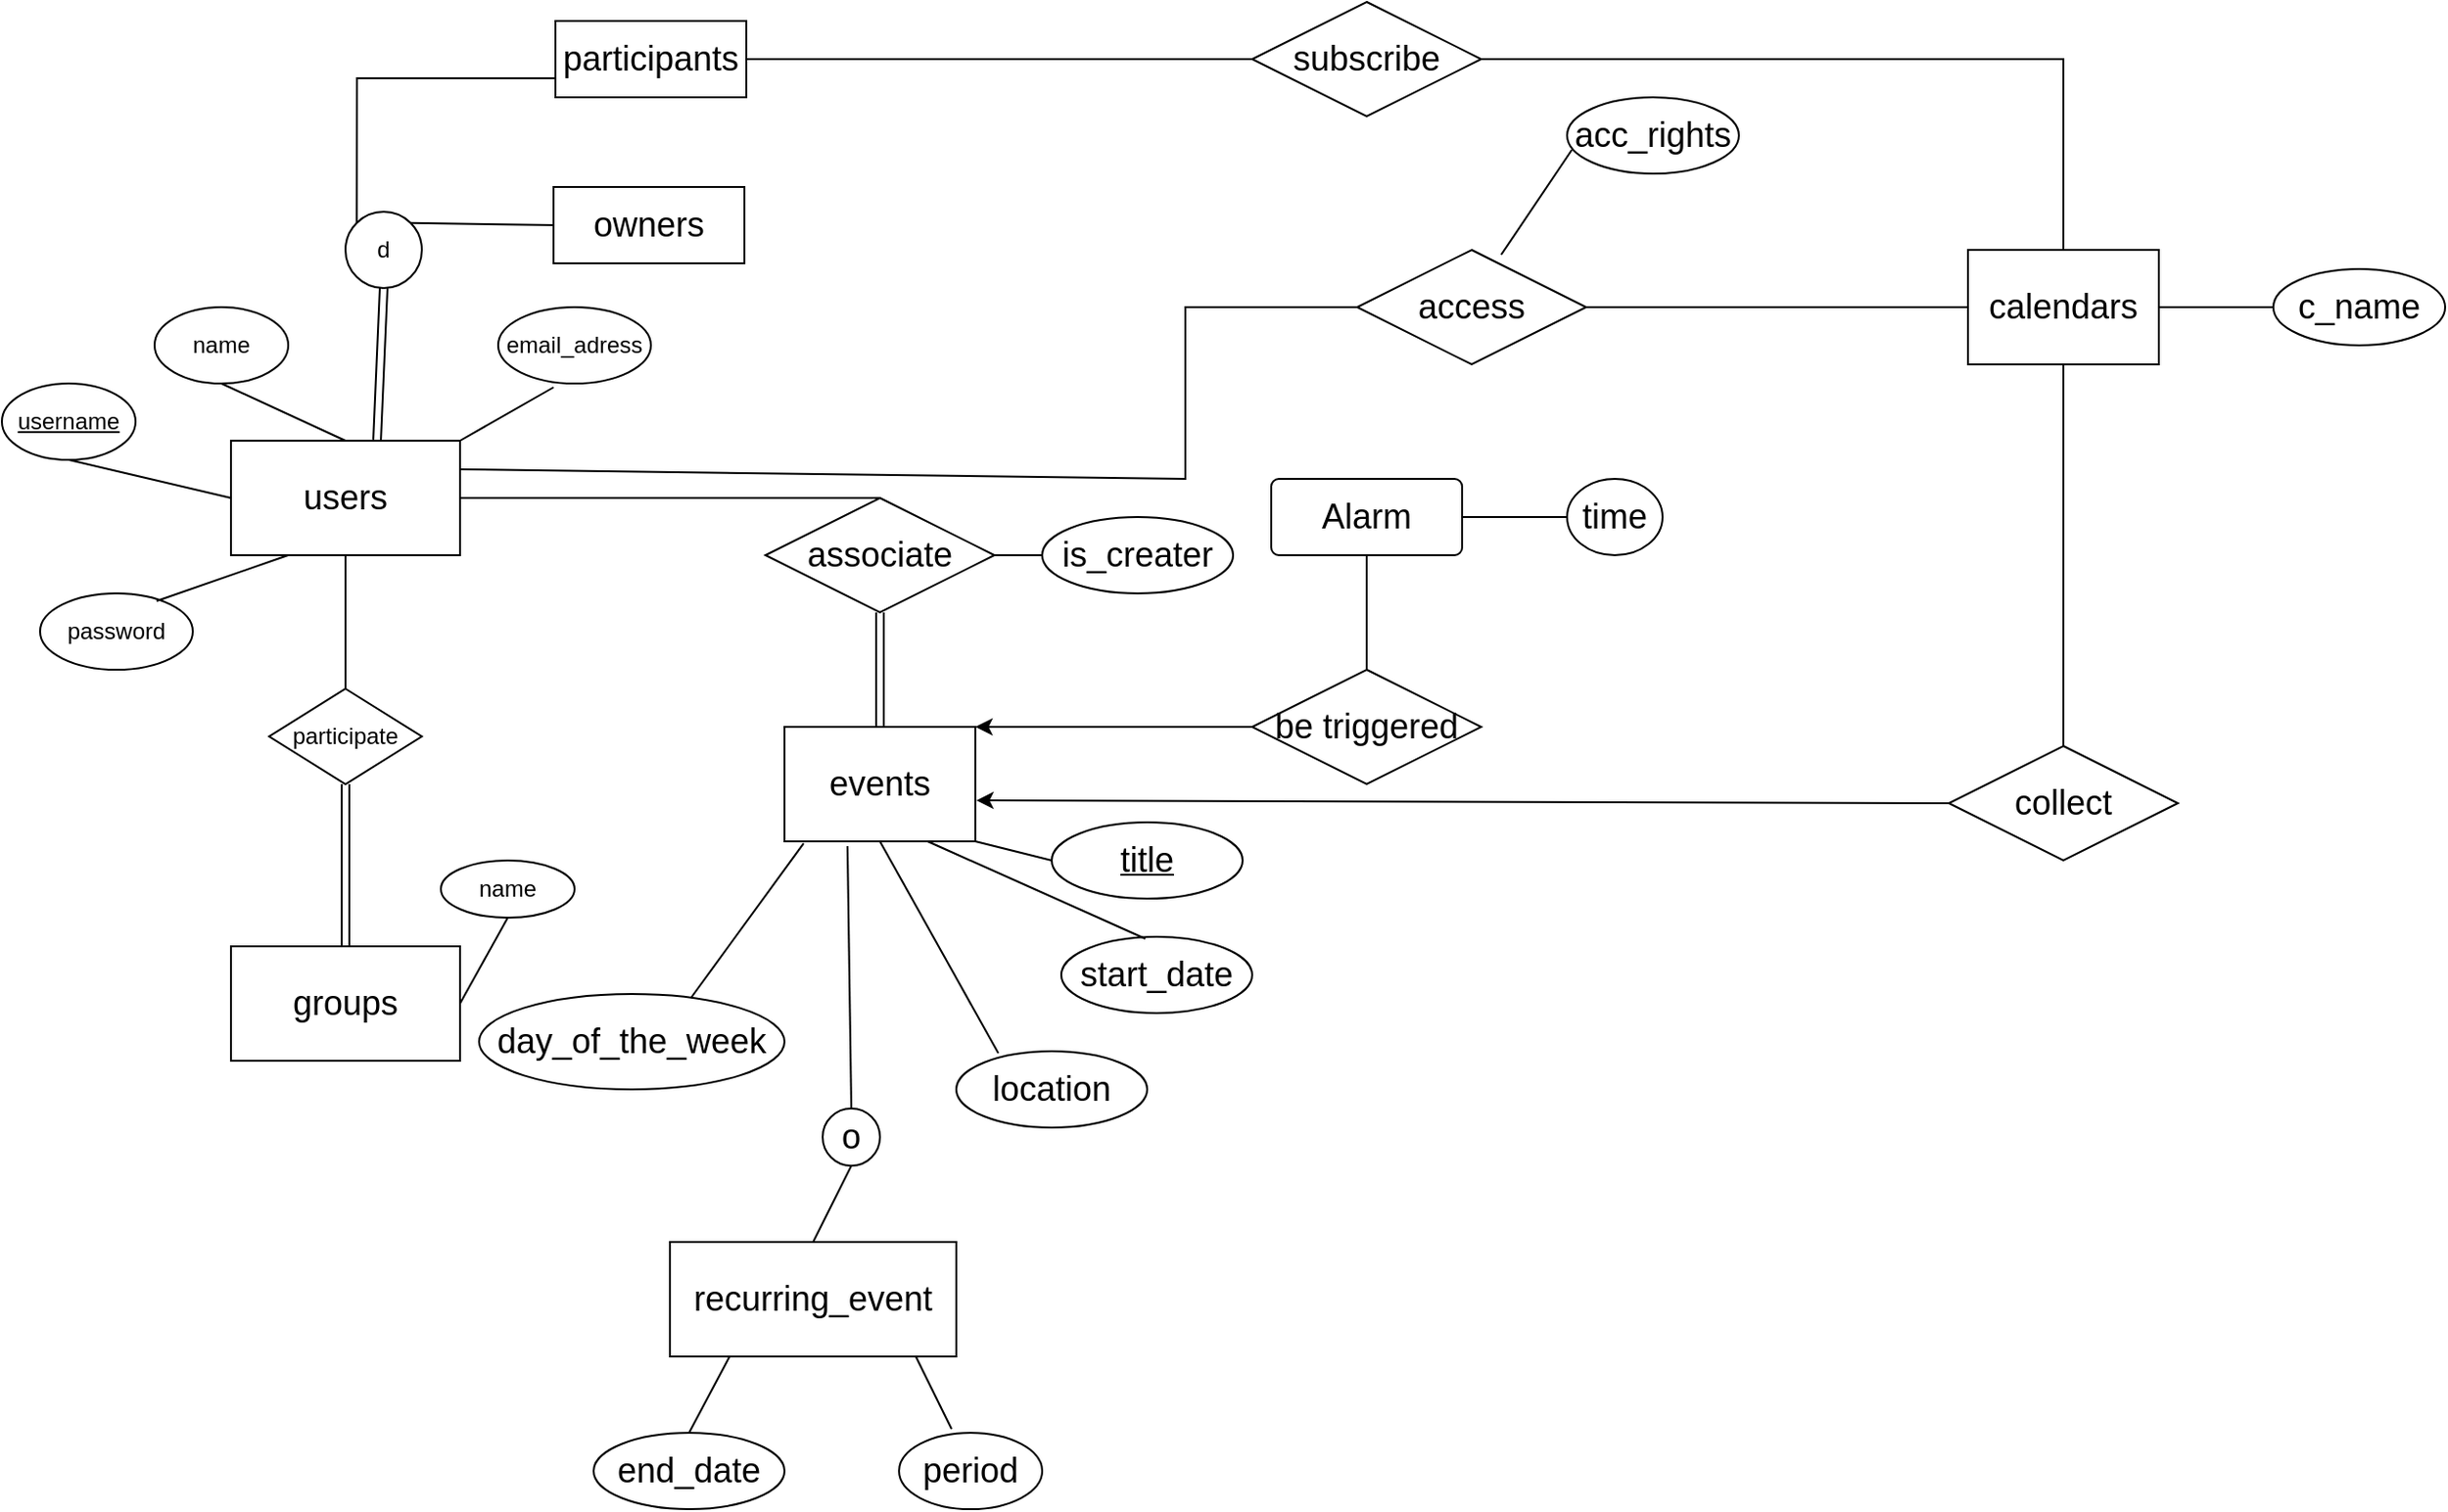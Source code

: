 <mxfile version="20.3.3" type="github">
  <diagram id="R2lEEEUBdFMjLlhIrx00" name="Page-1">
    <mxGraphModel dx="1796" dy="1689" grid="1" gridSize="10" guides="1" tooltips="1" connect="1" arrows="1" fold="1" page="1" pageScale="1" pageWidth="850" pageHeight="1100" math="0" shadow="0" extFonts="Permanent Marker^https://fonts.googleapis.com/css?family=Permanent+Marker">
      <root>
        <mxCell id="0" />
        <mxCell id="1" parent="0" />
        <mxCell id="HrpYlR0Sw-WBSM7qd5Lc-1" value="name" style="ellipse;whiteSpace=wrap;html=1;" vertex="1" parent="1">
          <mxGeometry x="-100" y="60" width="70" height="40" as="geometry" />
        </mxCell>
        <mxCell id="HrpYlR0Sw-WBSM7qd5Lc-2" value="&lt;font style=&quot;font-size: 18px;&quot;&gt;users&lt;/font&gt;" style="rounded=0;whiteSpace=wrap;html=1;" vertex="1" parent="1">
          <mxGeometry x="-60" y="130" width="120" height="60" as="geometry" />
        </mxCell>
        <mxCell id="HrpYlR0Sw-WBSM7qd5Lc-3" value="email_adress" style="ellipse;whiteSpace=wrap;html=1;" vertex="1" parent="1">
          <mxGeometry x="80" y="60" width="80" height="40" as="geometry" />
        </mxCell>
        <mxCell id="HrpYlR0Sw-WBSM7qd5Lc-4" value="&lt;u&gt;username&lt;/u&gt;" style="ellipse;whiteSpace=wrap;html=1;" vertex="1" parent="1">
          <mxGeometry x="-180" y="100" width="70" height="40" as="geometry" />
        </mxCell>
        <mxCell id="HrpYlR0Sw-WBSM7qd5Lc-5" value="password" style="ellipse;whiteSpace=wrap;html=1;" vertex="1" parent="1">
          <mxGeometry x="-160" y="210" width="80" height="40" as="geometry" />
        </mxCell>
        <mxCell id="HrpYlR0Sw-WBSM7qd5Lc-6" value="" style="endArrow=none;html=1;rounded=0;exitX=0.763;exitY=0.1;exitDx=0;exitDy=0;exitPerimeter=0;entryX=0.25;entryY=1;entryDx=0;entryDy=0;" edge="1" parent="1" source="HrpYlR0Sw-WBSM7qd5Lc-5" target="HrpYlR0Sw-WBSM7qd5Lc-2">
          <mxGeometry width="50" height="50" relative="1" as="geometry">
            <mxPoint x="-20" y="250" as="sourcePoint" />
            <mxPoint x="30" y="200" as="targetPoint" />
          </mxGeometry>
        </mxCell>
        <mxCell id="HrpYlR0Sw-WBSM7qd5Lc-7" value="" style="endArrow=none;html=1;rounded=0;entryX=0.5;entryY=1;entryDx=0;entryDy=0;exitX=0;exitY=0.5;exitDx=0;exitDy=0;" edge="1" parent="1" source="HrpYlR0Sw-WBSM7qd5Lc-2" target="HrpYlR0Sw-WBSM7qd5Lc-4">
          <mxGeometry width="50" height="50" relative="1" as="geometry">
            <mxPoint x="-100" y="230" as="sourcePoint" />
            <mxPoint x="-50" y="180" as="targetPoint" />
          </mxGeometry>
        </mxCell>
        <mxCell id="HrpYlR0Sw-WBSM7qd5Lc-10" value="" style="endArrow=none;html=1;rounded=0;entryX=0.5;entryY=1;entryDx=0;entryDy=0;exitX=0.5;exitY=0;exitDx=0;exitDy=0;" edge="1" parent="1" source="HrpYlR0Sw-WBSM7qd5Lc-2" target="HrpYlR0Sw-WBSM7qd5Lc-1">
          <mxGeometry width="50" height="50" relative="1" as="geometry">
            <mxPoint x="180" y="250" as="sourcePoint" />
            <mxPoint x="230" y="200" as="targetPoint" />
          </mxGeometry>
        </mxCell>
        <mxCell id="HrpYlR0Sw-WBSM7qd5Lc-11" value="" style="endArrow=none;html=1;rounded=0;entryX=0.363;entryY=1.05;entryDx=0;entryDy=0;entryPerimeter=0;exitX=1;exitY=0;exitDx=0;exitDy=0;" edge="1" parent="1" source="HrpYlR0Sw-WBSM7qd5Lc-2" target="HrpYlR0Sw-WBSM7qd5Lc-3">
          <mxGeometry width="50" height="50" relative="1" as="geometry">
            <mxPoint x="170" y="190" as="sourcePoint" />
            <mxPoint x="220" y="140" as="targetPoint" />
          </mxGeometry>
        </mxCell>
        <mxCell id="HrpYlR0Sw-WBSM7qd5Lc-12" value="&lt;font style=&quot;font-size: 18px;&quot;&gt;groups&lt;/font&gt;" style="rounded=0;whiteSpace=wrap;html=1;" vertex="1" parent="1">
          <mxGeometry x="-60" y="395" width="120" height="60" as="geometry" />
        </mxCell>
        <mxCell id="HrpYlR0Sw-WBSM7qd5Lc-13" value="name" style="ellipse;whiteSpace=wrap;html=1;" vertex="1" parent="1">
          <mxGeometry x="50" y="350" width="70" height="30" as="geometry" />
        </mxCell>
        <mxCell id="HrpYlR0Sw-WBSM7qd5Lc-14" value="" style="endArrow=none;html=1;rounded=0;entryX=0.5;entryY=1;entryDx=0;entryDy=0;exitX=1;exitY=0.5;exitDx=0;exitDy=0;" edge="1" parent="1" source="HrpYlR0Sw-WBSM7qd5Lc-12" target="HrpYlR0Sw-WBSM7qd5Lc-13">
          <mxGeometry width="50" height="50" relative="1" as="geometry">
            <mxPoint x="250" y="340" as="sourcePoint" />
            <mxPoint x="300" y="290" as="targetPoint" />
          </mxGeometry>
        </mxCell>
        <mxCell id="HrpYlR0Sw-WBSM7qd5Lc-15" value="participate" style="rhombus;whiteSpace=wrap;html=1;" vertex="1" parent="1">
          <mxGeometry x="-40" y="260" width="80" height="50" as="geometry" />
        </mxCell>
        <mxCell id="HrpYlR0Sw-WBSM7qd5Lc-17" value="&lt;font style=&quot;font-size: 18px;&quot;&gt;events&lt;/font&gt;" style="rounded=0;whiteSpace=wrap;html=1;" vertex="1" parent="1">
          <mxGeometry x="230" y="280" width="100" height="60" as="geometry" />
        </mxCell>
        <mxCell id="HrpYlR0Sw-WBSM7qd5Lc-19" value="" style="endArrow=none;html=1;rounded=0;exitX=0.5;exitY=1;exitDx=0;exitDy=0;entryX=0.5;entryY=0;entryDx=0;entryDy=0;" edge="1" parent="1" source="HrpYlR0Sw-WBSM7qd5Lc-2" target="HrpYlR0Sw-WBSM7qd5Lc-15">
          <mxGeometry width="50" height="50" relative="1" as="geometry">
            <mxPoint x="90" y="270" as="sourcePoint" />
            <mxPoint x="140" y="220" as="targetPoint" />
          </mxGeometry>
        </mxCell>
        <mxCell id="HrpYlR0Sw-WBSM7qd5Lc-20" value="" style="shape=link;html=1;rounded=0;entryX=0.5;entryY=0;entryDx=0;entryDy=0;exitX=0.5;exitY=1;exitDx=0;exitDy=0;" edge="1" parent="1" source="HrpYlR0Sw-WBSM7qd5Lc-15" target="HrpYlR0Sw-WBSM7qd5Lc-12">
          <mxGeometry width="100" relative="1" as="geometry">
            <mxPoint x="25" y="350" as="sourcePoint" />
            <mxPoint x="75" y="350" as="targetPoint" />
          </mxGeometry>
        </mxCell>
        <mxCell id="HrpYlR0Sw-WBSM7qd5Lc-32" value="" style="shape=link;html=1;rounded=0;fontSize=18;entryX=0.5;entryY=0;entryDx=0;entryDy=0;exitX=0.5;exitY=1;exitDx=0;exitDy=0;" edge="1" parent="1" source="HrpYlR0Sw-WBSM7qd5Lc-44" target="HrpYlR0Sw-WBSM7qd5Lc-17">
          <mxGeometry relative="1" as="geometry">
            <mxPoint x="330" y="380" as="sourcePoint" />
            <mxPoint x="490" y="380" as="targetPoint" />
          </mxGeometry>
        </mxCell>
        <mxCell id="HrpYlR0Sw-WBSM7qd5Lc-35" value="period" style="ellipse;whiteSpace=wrap;html=1;align=center;fontSize=18;" vertex="1" parent="1">
          <mxGeometry x="290" y="650" width="75" height="40" as="geometry" />
        </mxCell>
        <mxCell id="HrpYlR0Sw-WBSM7qd5Lc-36" value="" style="endArrow=none;html=1;rounded=0;fontSize=18;entryX=0.367;entryY=-0.05;entryDx=0;entryDy=0;entryPerimeter=0;exitX=0.857;exitY=0.992;exitDx=0;exitDy=0;exitPerimeter=0;" edge="1" parent="1" source="HrpYlR0Sw-WBSM7qd5Lc-57" target="HrpYlR0Sw-WBSM7qd5Lc-35">
          <mxGeometry relative="1" as="geometry">
            <mxPoint x="200" y="620" as="sourcePoint" />
            <mxPoint x="640" y="190" as="targetPoint" />
          </mxGeometry>
        </mxCell>
        <mxCell id="HrpYlR0Sw-WBSM7qd5Lc-37" value="&lt;u&gt;title&lt;/u&gt;" style="ellipse;whiteSpace=wrap;html=1;align=center;fontSize=18;" vertex="1" parent="1">
          <mxGeometry x="370" y="330" width="100" height="40" as="geometry" />
        </mxCell>
        <mxCell id="HrpYlR0Sw-WBSM7qd5Lc-38" value="" style="endArrow=none;html=1;rounded=0;fontSize=18;exitX=1;exitY=1;exitDx=0;exitDy=0;entryX=0;entryY=0.5;entryDx=0;entryDy=0;" edge="1" parent="1" source="HrpYlR0Sw-WBSM7qd5Lc-17" target="HrpYlR0Sw-WBSM7qd5Lc-37">
          <mxGeometry relative="1" as="geometry">
            <mxPoint x="520" y="430" as="sourcePoint" />
            <mxPoint x="680" y="430" as="targetPoint" />
          </mxGeometry>
        </mxCell>
        <mxCell id="HrpYlR0Sw-WBSM7qd5Lc-40" value="location" style="ellipse;whiteSpace=wrap;html=1;align=center;fontSize=18;" vertex="1" parent="1">
          <mxGeometry x="320" y="450" width="100" height="40" as="geometry" />
        </mxCell>
        <mxCell id="HrpYlR0Sw-WBSM7qd5Lc-41" value="" style="endArrow=none;html=1;rounded=0;fontSize=18;entryX=0.22;entryY=0.025;entryDx=0;entryDy=0;entryPerimeter=0;exitX=0.5;exitY=1;exitDx=0;exitDy=0;" edge="1" parent="1" source="HrpYlR0Sw-WBSM7qd5Lc-17" target="HrpYlR0Sw-WBSM7qd5Lc-40">
          <mxGeometry width="50" height="50" relative="1" as="geometry">
            <mxPoint x="150" y="580" as="sourcePoint" />
            <mxPoint x="200" y="530" as="targetPoint" />
          </mxGeometry>
        </mxCell>
        <mxCell id="HrpYlR0Sw-WBSM7qd5Lc-42" value="is_creater" style="ellipse;whiteSpace=wrap;html=1;fontSize=18;" vertex="1" parent="1">
          <mxGeometry x="365" y="170" width="100" height="40" as="geometry" />
        </mxCell>
        <mxCell id="HrpYlR0Sw-WBSM7qd5Lc-43" value="" style="endArrow=none;html=1;rounded=0;fontSize=18;exitX=1;exitY=0.5;exitDx=0;exitDy=0;entryX=0;entryY=0.5;entryDx=0;entryDy=0;" edge="1" parent="1" source="HrpYlR0Sw-WBSM7qd5Lc-44" target="HrpYlR0Sw-WBSM7qd5Lc-42">
          <mxGeometry width="50" height="50" relative="1" as="geometry">
            <mxPoint x="450" y="330" as="sourcePoint" />
            <mxPoint x="520" y="240" as="targetPoint" />
          </mxGeometry>
        </mxCell>
        <mxCell id="HrpYlR0Sw-WBSM7qd5Lc-44" value="associate" style="shape=rhombus;perimeter=rhombusPerimeter;whiteSpace=wrap;html=1;align=center;fontSize=18;" vertex="1" parent="1">
          <mxGeometry x="220" y="160" width="120" height="60" as="geometry" />
        </mxCell>
        <mxCell id="HrpYlR0Sw-WBSM7qd5Lc-46" value="" style="endArrow=none;html=1;rounded=0;fontSize=18;entryX=1;entryY=0.5;entryDx=0;entryDy=0;exitX=0.5;exitY=0;exitDx=0;exitDy=0;" edge="1" parent="1" source="HrpYlR0Sw-WBSM7qd5Lc-44" target="HrpYlR0Sw-WBSM7qd5Lc-2">
          <mxGeometry width="50" height="50" relative="1" as="geometry">
            <mxPoint x="210" y="310" as="sourcePoint" />
            <mxPoint x="260" y="260" as="targetPoint" />
          </mxGeometry>
        </mxCell>
        <mxCell id="HrpYlR0Sw-WBSM7qd5Lc-49" value="day_of_the_week" style="ellipse;whiteSpace=wrap;html=1;align=center;fontSize=18;" vertex="1" parent="1">
          <mxGeometry x="70" y="420" width="160" height="50" as="geometry" />
        </mxCell>
        <mxCell id="HrpYlR0Sw-WBSM7qd5Lc-50" value="" style="endArrow=none;html=1;rounded=0;fontSize=18;exitX=0.694;exitY=0.04;exitDx=0;exitDy=0;exitPerimeter=0;entryX=0.1;entryY=1.017;entryDx=0;entryDy=0;entryPerimeter=0;" edge="1" parent="1" source="HrpYlR0Sw-WBSM7qd5Lc-49" target="HrpYlR0Sw-WBSM7qd5Lc-17">
          <mxGeometry relative="1" as="geometry">
            <mxPoint x="30" y="490" as="sourcePoint" />
            <mxPoint x="190" y="490" as="targetPoint" />
          </mxGeometry>
        </mxCell>
        <mxCell id="HrpYlR0Sw-WBSM7qd5Lc-51" value="end_date" style="ellipse;whiteSpace=wrap;html=1;align=center;fontSize=18;" vertex="1" parent="1">
          <mxGeometry x="130" y="650" width="100" height="40" as="geometry" />
        </mxCell>
        <mxCell id="HrpYlR0Sw-WBSM7qd5Lc-52" value="" style="endArrow=none;html=1;rounded=0;fontSize=18;exitX=0.5;exitY=0;exitDx=0;exitDy=0;entryX=0.21;entryY=0.992;entryDx=0;entryDy=0;entryPerimeter=0;" edge="1" parent="1" source="HrpYlR0Sw-WBSM7qd5Lc-51" target="HrpYlR0Sw-WBSM7qd5Lc-57">
          <mxGeometry relative="1" as="geometry">
            <mxPoint x="120" y="410" as="sourcePoint" />
            <mxPoint x="140" y="550" as="targetPoint" />
          </mxGeometry>
        </mxCell>
        <mxCell id="HrpYlR0Sw-WBSM7qd5Lc-53" value="start_date" style="ellipse;whiteSpace=wrap;html=1;align=center;fontSize=18;" vertex="1" parent="1">
          <mxGeometry x="375" y="390" width="100" height="40" as="geometry" />
        </mxCell>
        <mxCell id="HrpYlR0Sw-WBSM7qd5Lc-57" value="&lt;font style=&quot;font-size: 18px;&quot;&gt;recurring_event&lt;/font&gt;" style="rounded=0;whiteSpace=wrap;html=1;" vertex="1" parent="1">
          <mxGeometry x="170" y="550" width="150" height="60" as="geometry" />
        </mxCell>
        <mxCell id="HrpYlR0Sw-WBSM7qd5Lc-61" value="" style="endArrow=none;html=1;rounded=0;fontSize=18;exitX=0.75;exitY=1;exitDx=0;exitDy=0;entryX=0.44;entryY=0.025;entryDx=0;entryDy=0;entryPerimeter=0;" edge="1" parent="1" source="HrpYlR0Sw-WBSM7qd5Lc-17" target="HrpYlR0Sw-WBSM7qd5Lc-53">
          <mxGeometry relative="1" as="geometry">
            <mxPoint x="510" y="550" as="sourcePoint" />
            <mxPoint x="670" y="550" as="targetPoint" />
          </mxGeometry>
        </mxCell>
        <mxCell id="HrpYlR0Sw-WBSM7qd5Lc-70" value="" style="endArrow=none;html=1;rounded=0;fontSize=18;exitX=0.5;exitY=0;exitDx=0;exitDy=0;entryX=0.5;entryY=1;entryDx=0;entryDy=0;" edge="1" parent="1" source="HrpYlR0Sw-WBSM7qd5Lc-57" target="HrpYlR0Sw-WBSM7qd5Lc-71">
          <mxGeometry width="50" height="50" relative="1" as="geometry">
            <mxPoint x="120" y="680" as="sourcePoint" />
            <mxPoint x="210" y="690" as="targetPoint" />
          </mxGeometry>
        </mxCell>
        <mxCell id="HrpYlR0Sw-WBSM7qd5Lc-71" value="o" style="ellipse;whiteSpace=wrap;html=1;align=center;fontSize=18;" vertex="1" parent="1">
          <mxGeometry x="250" y="480" width="30" height="30" as="geometry" />
        </mxCell>
        <mxCell id="HrpYlR0Sw-WBSM7qd5Lc-72" value="" style="endArrow=none;html=1;rounded=0;fontSize=18;entryX=0.33;entryY=1.042;entryDx=0;entryDy=0;entryPerimeter=0;exitX=0.5;exitY=0;exitDx=0;exitDy=0;" edge="1" parent="1" source="HrpYlR0Sw-WBSM7qd5Lc-71" target="HrpYlR0Sw-WBSM7qd5Lc-17">
          <mxGeometry width="50" height="50" relative="1" as="geometry">
            <mxPoint x="90" y="680" as="sourcePoint" />
            <mxPoint x="140" y="630" as="targetPoint" />
          </mxGeometry>
        </mxCell>
        <mxCell id="HrpYlR0Sw-WBSM7qd5Lc-77" value="be triggered" style="shape=rhombus;perimeter=rhombusPerimeter;whiteSpace=wrap;html=1;align=center;labelBackgroundColor=none;fontSize=18;" vertex="1" parent="1">
          <mxGeometry x="475" y="250" width="120" height="60" as="geometry" />
        </mxCell>
        <mxCell id="HrpYlR0Sw-WBSM7qd5Lc-80" value="" style="endArrow=none;html=1;rounded=0;fontSize=18;entryX=0.5;entryY=1;entryDx=0;entryDy=0;exitX=0.5;exitY=0;exitDx=0;exitDy=0;" edge="1" parent="1" source="HrpYlR0Sw-WBSM7qd5Lc-77" target="HrpYlR0Sw-WBSM7qd5Lc-82">
          <mxGeometry relative="1" as="geometry">
            <mxPoint x="610" y="220" as="sourcePoint" />
            <mxPoint x="530" y="215" as="targetPoint" />
          </mxGeometry>
        </mxCell>
        <mxCell id="HrpYlR0Sw-WBSM7qd5Lc-82" value="Alarm" style="rounded=1;arcSize=10;whiteSpace=wrap;html=1;align=center;labelBackgroundColor=none;fontSize=18;fillColor=none;" vertex="1" parent="1">
          <mxGeometry x="485" y="150" width="100" height="40" as="geometry" />
        </mxCell>
        <mxCell id="HrpYlR0Sw-WBSM7qd5Lc-84" value="time" style="ellipse;whiteSpace=wrap;html=1;labelBackgroundColor=none;fontSize=18;fillColor=none;" vertex="1" parent="1">
          <mxGeometry x="640" y="150" width="50" height="40" as="geometry" />
        </mxCell>
        <mxCell id="HrpYlR0Sw-WBSM7qd5Lc-85" value="" style="endArrow=none;html=1;rounded=0;fontSize=18;exitX=1;exitY=0.5;exitDx=0;exitDy=0;entryX=0;entryY=0.5;entryDx=0;entryDy=0;" edge="1" parent="1" source="HrpYlR0Sw-WBSM7qd5Lc-82" target="HrpYlR0Sw-WBSM7qd5Lc-84">
          <mxGeometry width="50" height="50" relative="1" as="geometry">
            <mxPoint x="620" y="280" as="sourcePoint" />
            <mxPoint x="670" y="230" as="targetPoint" />
          </mxGeometry>
        </mxCell>
        <mxCell id="HrpYlR0Sw-WBSM7qd5Lc-86" value="" style="endArrow=classic;html=1;rounded=0;fontSize=18;entryX=1;entryY=0;entryDx=0;entryDy=0;exitX=0;exitY=0.5;exitDx=0;exitDy=0;" edge="1" parent="1" source="HrpYlR0Sw-WBSM7qd5Lc-77" target="HrpYlR0Sw-WBSM7qd5Lc-17">
          <mxGeometry width="50" height="50" relative="1" as="geometry">
            <mxPoint x="380" y="310" as="sourcePoint" />
            <mxPoint x="430" y="260" as="targetPoint" />
          </mxGeometry>
        </mxCell>
        <mxCell id="HrpYlR0Sw-WBSM7qd5Lc-92" value="&lt;span style=&quot;font-size: 18px;&quot;&gt;calendars&lt;/span&gt;" style="rounded=0;whiteSpace=wrap;html=1;" vertex="1" parent="1">
          <mxGeometry x="850" y="30" width="100" height="60" as="geometry" />
        </mxCell>
        <mxCell id="HrpYlR0Sw-WBSM7qd5Lc-95" value="collect" style="shape=rhombus;perimeter=rhombusPerimeter;whiteSpace=wrap;html=1;align=center;labelBackgroundColor=none;fontSize=18;fillColor=none;" vertex="1" parent="1">
          <mxGeometry x="840" y="290" width="120" height="60" as="geometry" />
        </mxCell>
        <mxCell id="HrpYlR0Sw-WBSM7qd5Lc-99" value="" style="endArrow=none;html=1;rounded=0;fontSize=18;entryX=0.5;entryY=1;entryDx=0;entryDy=0;exitX=0.5;exitY=0;exitDx=0;exitDy=0;" edge="1" parent="1" source="HrpYlR0Sw-WBSM7qd5Lc-95" target="HrpYlR0Sw-WBSM7qd5Lc-92">
          <mxGeometry relative="1" as="geometry">
            <mxPoint x="900" y="280" as="sourcePoint" />
            <mxPoint x="900" y="350" as="targetPoint" />
          </mxGeometry>
        </mxCell>
        <mxCell id="HrpYlR0Sw-WBSM7qd5Lc-100" value="" style="endArrow=classic;html=1;rounded=0;fontSize=18;entryX=1.005;entryY=0.642;entryDx=0;entryDy=0;exitX=0;exitY=0.5;exitDx=0;exitDy=0;entryPerimeter=0;" edge="1" parent="1" source="HrpYlR0Sw-WBSM7qd5Lc-95" target="HrpYlR0Sw-WBSM7qd5Lc-17">
          <mxGeometry width="50" height="50" relative="1" as="geometry">
            <mxPoint x="540" y="480" as="sourcePoint" />
            <mxPoint x="590" y="430" as="targetPoint" />
          </mxGeometry>
        </mxCell>
        <mxCell id="HrpYlR0Sw-WBSM7qd5Lc-103" value="" style="endArrow=none;html=1;rounded=0;fontSize=18;exitX=1;exitY=0.25;exitDx=0;exitDy=0;entryX=0;entryY=0.5;entryDx=0;entryDy=0;" edge="1" parent="1" source="HrpYlR0Sw-WBSM7qd5Lc-2" target="HrpYlR0Sw-WBSM7qd5Lc-104">
          <mxGeometry width="50" height="50" relative="1" as="geometry">
            <mxPoint x="290" y="120" as="sourcePoint" />
            <mxPoint x="530" y="60" as="targetPoint" />
            <Array as="points">
              <mxPoint x="440" y="150" />
              <mxPoint x="440" y="60" />
            </Array>
          </mxGeometry>
        </mxCell>
        <mxCell id="HrpYlR0Sw-WBSM7qd5Lc-104" value="access" style="shape=rhombus;perimeter=rhombusPerimeter;whiteSpace=wrap;html=1;align=center;labelBackgroundColor=none;fontSize=18;" vertex="1" parent="1">
          <mxGeometry x="530" y="30" width="120" height="60" as="geometry" />
        </mxCell>
        <mxCell id="HrpYlR0Sw-WBSM7qd5Lc-108" value="c_name" style="ellipse;whiteSpace=wrap;html=1;labelBackgroundColor=none;fontSize=18;fillColor=none;" vertex="1" parent="1">
          <mxGeometry x="1010" y="40" width="90" height="40" as="geometry" />
        </mxCell>
        <mxCell id="HrpYlR0Sw-WBSM7qd5Lc-109" value="" style="endArrow=none;html=1;rounded=0;fontSize=18;exitX=1;exitY=0.5;exitDx=0;exitDy=0;entryX=0;entryY=0.5;entryDx=0;entryDy=0;" edge="1" parent="1" source="HrpYlR0Sw-WBSM7qd5Lc-92" target="HrpYlR0Sw-WBSM7qd5Lc-108">
          <mxGeometry width="50" height="50" relative="1" as="geometry">
            <mxPoint x="950" y="10" as="sourcePoint" />
            <mxPoint x="1000" y="-40" as="targetPoint" />
          </mxGeometry>
        </mxCell>
        <mxCell id="HrpYlR0Sw-WBSM7qd5Lc-110" value="acc_rights" style="ellipse;whiteSpace=wrap;html=1;labelBackgroundColor=none;fontSize=18;fillColor=none;" vertex="1" parent="1">
          <mxGeometry x="640" y="-50" width="90" height="40" as="geometry" />
        </mxCell>
        <mxCell id="HrpYlR0Sw-WBSM7qd5Lc-111" value="" style="endArrow=none;html=1;rounded=0;fontSize=18;entryX=0.028;entryY=0.688;entryDx=0;entryDy=0;entryPerimeter=0;exitX=0.629;exitY=0.042;exitDx=0;exitDy=0;exitPerimeter=0;" edge="1" parent="1" source="HrpYlR0Sw-WBSM7qd5Lc-104" target="HrpYlR0Sw-WBSM7qd5Lc-110">
          <mxGeometry width="50" height="50" relative="1" as="geometry">
            <mxPoint x="800" y="40" as="sourcePoint" />
            <mxPoint x="850" y="-10" as="targetPoint" />
          </mxGeometry>
        </mxCell>
        <mxCell id="HrpYlR0Sw-WBSM7qd5Lc-113" value="" style="endArrow=none;html=1;rounded=0;fontSize=18;exitX=1;exitY=0.5;exitDx=0;exitDy=0;entryX=0;entryY=0.5;entryDx=0;entryDy=0;" edge="1" parent="1" source="HrpYlR0Sw-WBSM7qd5Lc-104" target="HrpYlR0Sw-WBSM7qd5Lc-92">
          <mxGeometry width="50" height="50" relative="1" as="geometry">
            <mxPoint x="700" y="140" as="sourcePoint" />
            <mxPoint x="750" y="90" as="targetPoint" />
          </mxGeometry>
        </mxCell>
        <mxCell id="HrpYlR0Sw-WBSM7qd5Lc-115" value="participants" style="whiteSpace=wrap;html=1;align=center;labelBackgroundColor=none;fontSize=18;fillColor=none;" vertex="1" parent="1">
          <mxGeometry x="110" y="-90" width="100" height="40" as="geometry" />
        </mxCell>
        <mxCell id="HrpYlR0Sw-WBSM7qd5Lc-116" value="owners" style="whiteSpace=wrap;html=1;align=center;labelBackgroundColor=none;fontSize=18;fillColor=none;" vertex="1" parent="1">
          <mxGeometry x="109" y="-3" width="100" height="40" as="geometry" />
        </mxCell>
        <mxCell id="HrpYlR0Sw-WBSM7qd5Lc-117" value="d" style="ellipse;whiteSpace=wrap;html=1;" vertex="1" parent="1">
          <mxGeometry y="10" width="40" height="40" as="geometry" />
        </mxCell>
        <mxCell id="HrpYlR0Sw-WBSM7qd5Lc-120" value="" style="shape=link;html=1;rounded=0;fontSize=18;exitX=0.5;exitY=1;exitDx=0;exitDy=0;entryX=0.638;entryY=-0.008;entryDx=0;entryDy=0;entryPerimeter=0;" edge="1" parent="1" source="HrpYlR0Sw-WBSM7qd5Lc-117" target="HrpYlR0Sw-WBSM7qd5Lc-2">
          <mxGeometry relative="1" as="geometry">
            <mxPoint x="120" y="60" as="sourcePoint" />
            <mxPoint x="280" y="60" as="targetPoint" />
          </mxGeometry>
        </mxCell>
        <mxCell id="HrpYlR0Sw-WBSM7qd5Lc-122" value="" style="endArrow=none;html=1;rounded=0;fontSize=18;exitX=0;exitY=0.75;exitDx=0;exitDy=0;entryX=0;entryY=0;entryDx=0;entryDy=0;" edge="1" parent="1" source="HrpYlR0Sw-WBSM7qd5Lc-115" target="HrpYlR0Sw-WBSM7qd5Lc-117">
          <mxGeometry relative="1" as="geometry">
            <mxPoint y="-10" as="sourcePoint" />
            <mxPoint x="160" y="-10" as="targetPoint" />
            <Array as="points">
              <mxPoint x="6" y="-60" />
            </Array>
          </mxGeometry>
        </mxCell>
        <mxCell id="HrpYlR0Sw-WBSM7qd5Lc-124" value="" style="endArrow=none;html=1;rounded=0;fontSize=18;exitX=0;exitY=0.5;exitDx=0;exitDy=0;entryX=1;entryY=0;entryDx=0;entryDy=0;" edge="1" parent="1" source="HrpYlR0Sw-WBSM7qd5Lc-116" target="HrpYlR0Sw-WBSM7qd5Lc-117">
          <mxGeometry relative="1" as="geometry">
            <mxPoint x="110" y="30" as="sourcePoint" />
            <mxPoint x="270" y="30" as="targetPoint" />
          </mxGeometry>
        </mxCell>
        <mxCell id="HrpYlR0Sw-WBSM7qd5Lc-125" value="subscribe" style="shape=rhombus;perimeter=rhombusPerimeter;whiteSpace=wrap;html=1;align=center;labelBackgroundColor=none;fontSize=18;fillColor=none;" vertex="1" parent="1">
          <mxGeometry x="475" y="-100" width="120" height="60" as="geometry" />
        </mxCell>
        <mxCell id="HrpYlR0Sw-WBSM7qd5Lc-126" value="" style="endArrow=none;html=1;rounded=0;fontSize=18;exitX=1;exitY=0.5;exitDx=0;exitDy=0;entryX=0;entryY=0.5;entryDx=0;entryDy=0;" edge="1" parent="1" source="HrpYlR0Sw-WBSM7qd5Lc-115" target="HrpYlR0Sw-WBSM7qd5Lc-125">
          <mxGeometry relative="1" as="geometry">
            <mxPoint x="220" y="-40" as="sourcePoint" />
            <mxPoint x="380" y="-40" as="targetPoint" />
          </mxGeometry>
        </mxCell>
        <mxCell id="HrpYlR0Sw-WBSM7qd5Lc-127" value="" style="endArrow=none;html=1;rounded=0;fontSize=18;exitX=1;exitY=0.5;exitDx=0;exitDy=0;entryX=0.5;entryY=0;entryDx=0;entryDy=0;" edge="1" parent="1" source="HrpYlR0Sw-WBSM7qd5Lc-125" target="HrpYlR0Sw-WBSM7qd5Lc-92">
          <mxGeometry relative="1" as="geometry">
            <mxPoint x="730" y="-70" as="sourcePoint" />
            <mxPoint x="890" y="-70" as="targetPoint" />
            <Array as="points">
              <mxPoint x="900" y="-70" />
            </Array>
          </mxGeometry>
        </mxCell>
      </root>
    </mxGraphModel>
  </diagram>
</mxfile>
